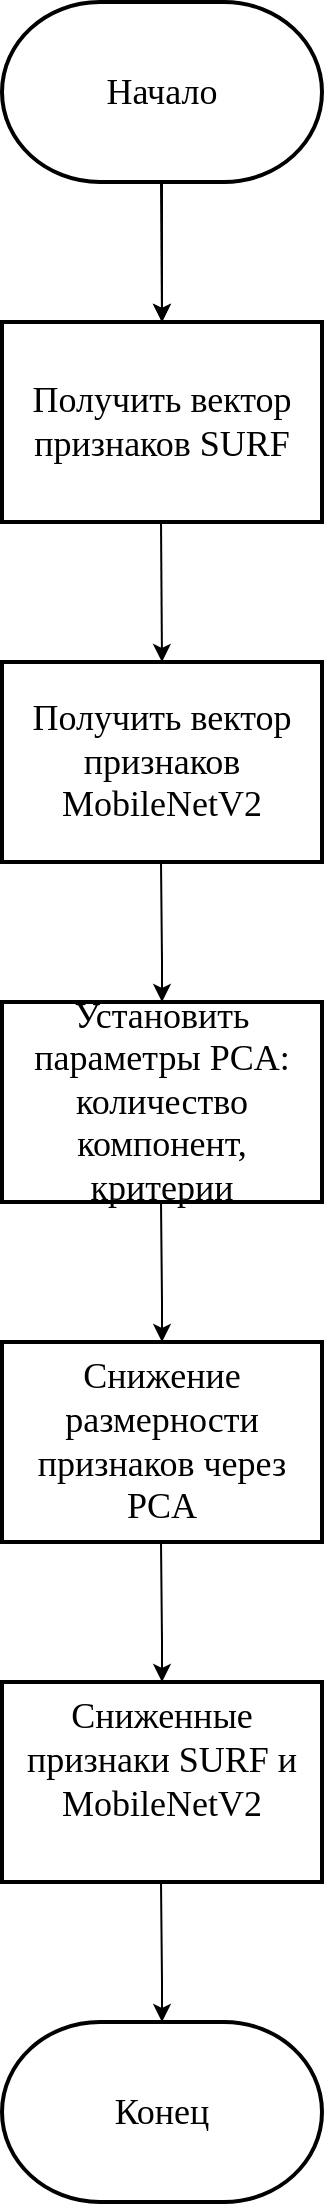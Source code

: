 <mxfile version="27.0.9">
  <diagram name="Page-1" id="qyMmAMzMx9ateU6wqAqE">
    <mxGraphModel dx="786" dy="462" grid="1" gridSize="10" guides="1" tooltips="1" connect="1" arrows="1" fold="1" page="1" pageScale="1" pageWidth="827" pageHeight="1169" background="light-dark(#FFFFFF,#F9F9F9)" math="0" shadow="0">
      <root>
        <mxCell id="0" />
        <mxCell id="1" parent="0" />
        <mxCell id="9nsicKDulVH2mRksZZX4-1" value="" style="edgeStyle=orthogonalEdgeStyle;rounded=0;orthogonalLoop=1;jettySize=auto;html=1;fontSize=18;fontFamily=Times New Roman;" edge="1" parent="1" source="9nsicKDulVH2mRksZZX4-2" target="9nsicKDulVH2mRksZZX4-3">
          <mxGeometry relative="1" as="geometry" />
        </mxCell>
        <mxCell id="9nsicKDulVH2mRksZZX4-2" value="&lt;font style=&quot;color: light-dark(rgb(0, 0, 0), rgb(0, 0, 0));&quot;&gt;Начало&lt;/font&gt;" style="strokeWidth=2;html=1;shape=mxgraph.flowchart.terminator;whiteSpace=wrap;fillColor=light-dark(#FFFFFF,#FFFFFF);strokeColor=light-dark(#000000,#000000);fontSize=18;fontFamily=Times New Roman;" vertex="1" parent="1">
          <mxGeometry x="310" y="20" width="160" height="90" as="geometry" />
        </mxCell>
        <mxCell id="9nsicKDulVH2mRksZZX4-3" value="&lt;font style=&quot;color: light-dark(rgb(0, 0, 0), rgb(3, 3, 3));&quot;&gt;Получить вектор признаков SURF&lt;/font&gt;" style="rounded=0;whiteSpace=wrap;html=1;fillColor=light-dark(#FFFFFF,#FBFBFB);strokeColor=light-dark(#000000,#060606);strokeWidth=2;fontSize=18;fontFamily=Times New Roman;" vertex="1" parent="1">
          <mxGeometry x="310" y="180" width="160" height="100" as="geometry" />
        </mxCell>
        <mxCell id="9nsicKDulVH2mRksZZX4-4" value="" style="endArrow=classic;html=1;rounded=0;strokeColor=light-dark(#000000,#000000);entryX=0.5;entryY=0;entryDx=0;entryDy=0;fontSize=18;fontFamily=Times New Roman;" edge="1" parent="1" target="9nsicKDulVH2mRksZZX4-3">
          <mxGeometry width="50" height="50" relative="1" as="geometry">
            <mxPoint x="389.5" y="110" as="sourcePoint" />
            <mxPoint x="389.5" y="160" as="targetPoint" />
          </mxGeometry>
        </mxCell>
        <mxCell id="9nsicKDulVH2mRksZZX4-5" value="&lt;font style=&quot;color: light-dark(rgb(0, 0, 0), rgb(6, 6, 6));&quot;&gt;Получить вектор признаков MobileNetV2&lt;/font&gt;" style="rounded=0;whiteSpace=wrap;html=1;fillColor=light-dark(#FFFFFF,#FBFBFB);strokeColor=light-dark(#000000,#060606);strokeWidth=2;fontSize=18;fontFamily=Times New Roman;" vertex="1" parent="1">
          <mxGeometry x="310" y="350" width="160" height="100" as="geometry" />
        </mxCell>
        <mxCell id="9nsicKDulVH2mRksZZX4-6" value="" style="endArrow=classic;html=1;rounded=0;strokeColor=light-dark(#000000,#000000);entryX=0.5;entryY=0;entryDx=0;entryDy=0;fontSize=18;fontFamily=Times New Roman;" edge="1" parent="1">
          <mxGeometry width="50" height="50" relative="1" as="geometry">
            <mxPoint x="389.5" y="280" as="sourcePoint" />
            <mxPoint x="390" y="350" as="targetPoint" />
          </mxGeometry>
        </mxCell>
        <mxCell id="9nsicKDulVH2mRksZZX4-7" value="&lt;font style=&quot;color: light-dark(rgb(0, 0, 0), rgb(0, 0, 0));&quot;&gt;Установить параметры PCA: количество компонент, критерии&lt;/font&gt;" style="rounded=0;whiteSpace=wrap;html=1;fillColor=light-dark(#FFFFFF,#FBFBFB);strokeColor=light-dark(#000000,#060606);strokeWidth=2;fontSize=18;fontFamily=Times New Roman;" vertex="1" parent="1">
          <mxGeometry x="310" y="520" width="160" height="100" as="geometry" />
        </mxCell>
        <mxCell id="9nsicKDulVH2mRksZZX4-8" value="" style="endArrow=classic;html=1;rounded=0;strokeColor=light-dark(#000000,#000000);entryX=0.5;entryY=0;entryDx=0;entryDy=0;fontSize=18;fontFamily=Times New Roman;" edge="1" parent="1">
          <mxGeometry width="50" height="50" relative="1" as="geometry">
            <mxPoint x="389.5" y="450" as="sourcePoint" />
            <mxPoint x="390" y="520" as="targetPoint" />
            <Array as="points">
              <mxPoint x="390" y="500" />
            </Array>
          </mxGeometry>
        </mxCell>
        <mxCell id="9nsicKDulVH2mRksZZX4-9" value="" style="endArrow=classic;html=1;rounded=0;strokeColor=light-dark(#000000,#000000);entryX=0.5;entryY=0;entryDx=0;entryDy=0;fontSize=18;fontFamily=Times New Roman;" edge="1" parent="1">
          <mxGeometry width="50" height="50" relative="1" as="geometry">
            <mxPoint x="389.5" y="620" as="sourcePoint" />
            <mxPoint x="390" y="690" as="targetPoint" />
            <Array as="points">
              <mxPoint x="390" y="670" />
            </Array>
          </mxGeometry>
        </mxCell>
        <mxCell id="9nsicKDulVH2mRksZZX4-10" value="&lt;font style=&quot;color: light-dark(rgb(0, 0, 0), rgb(0, 0, 0));&quot;&gt;Снижение размерности признаков через PCA&lt;/font&gt;" style="rounded=0;whiteSpace=wrap;html=1;fillColor=light-dark(#FFFFFF,#FBFBFB);strokeColor=light-dark(#000000,#060606);strokeWidth=2;fontSize=18;fontFamily=Times New Roman;" vertex="1" parent="1">
          <mxGeometry x="310" y="690" width="160" height="100" as="geometry" />
        </mxCell>
        <mxCell id="9nsicKDulVH2mRksZZX4-11" value="" style="endArrow=classic;html=1;rounded=0;strokeColor=light-dark(#000000,#000000);entryX=0.5;entryY=0;entryDx=0;entryDy=0;fontSize=18;fontFamily=Times New Roman;" edge="1" parent="1">
          <mxGeometry width="50" height="50" relative="1" as="geometry">
            <mxPoint x="389.5" y="790" as="sourcePoint" />
            <mxPoint x="390" y="860" as="targetPoint" />
            <Array as="points">
              <mxPoint x="390" y="840" />
            </Array>
          </mxGeometry>
        </mxCell>
        <mxCell id="9nsicKDulVH2mRksZZX4-12" value="&lt;div&gt;&lt;font style=&quot;&quot;&gt;&lt;font style=&quot;color: light-dark(rgb(0, 0, 0), rgb(4, 4, 4));&quot;&gt;&lt;br&gt;&lt;/font&gt;&lt;/font&gt;&lt;/div&gt;&lt;font style=&quot;&quot;&gt;&lt;font style=&quot;color: light-dark(rgb(0, 0, 0), rgb(4, 4, 4));&quot;&gt;Сниженные признаки SURF и&lt;br&gt;MobileNetV2&lt;/font&gt;&lt;br&gt;&lt;/font&gt;&lt;div&gt;&lt;font color=&quot;#000000&quot;&gt;&lt;br&gt;&lt;/font&gt;&lt;div&gt;&lt;font style=&quot;color: light-dark(rgb(0, 0, 0), rgb(0, 0, 0));&quot;&gt;&lt;br&gt;&lt;/font&gt;&lt;/div&gt;&lt;/div&gt;" style="rounded=0;whiteSpace=wrap;html=1;fillColor=light-dark(#FFFFFF,#FBFBFB);strokeColor=light-dark(#000000,#060606);strokeWidth=2;fontSize=18;fontFamily=Times New Roman;" vertex="1" parent="1">
          <mxGeometry x="310" y="860" width="160" height="100" as="geometry" />
        </mxCell>
        <mxCell id="9nsicKDulVH2mRksZZX4-14" value="&lt;span&gt;&lt;font style=&quot;color: light-dark(rgb(0, 0, 0), rgb(3, 3, 3));&quot;&gt;Конец&lt;/font&gt;&lt;/span&gt;" style="strokeWidth=2;html=1;shape=mxgraph.flowchart.terminator;whiteSpace=wrap;fillColor=light-dark(#FFFFFF,#FFFFFF);strokeColor=light-dark(#000000,#000000);fontSize=18;fontFamily=Times New Roman;" vertex="1" parent="1">
          <mxGeometry x="310" y="1030" width="160" height="90" as="geometry" />
        </mxCell>
        <mxCell id="9nsicKDulVH2mRksZZX4-16" value="" style="endArrow=classic;html=1;rounded=0;strokeColor=light-dark(#000000,#000000);entryX=0.5;entryY=0;entryDx=0;entryDy=0;fontSize=18;fontFamily=Times New Roman;" edge="1" parent="1">
          <mxGeometry width="50" height="50" relative="1" as="geometry">
            <mxPoint x="389.5" y="960" as="sourcePoint" />
            <mxPoint x="390" y="1030" as="targetPoint" />
            <Array as="points">
              <mxPoint x="390" y="1010" />
            </Array>
          </mxGeometry>
        </mxCell>
      </root>
    </mxGraphModel>
  </diagram>
</mxfile>
